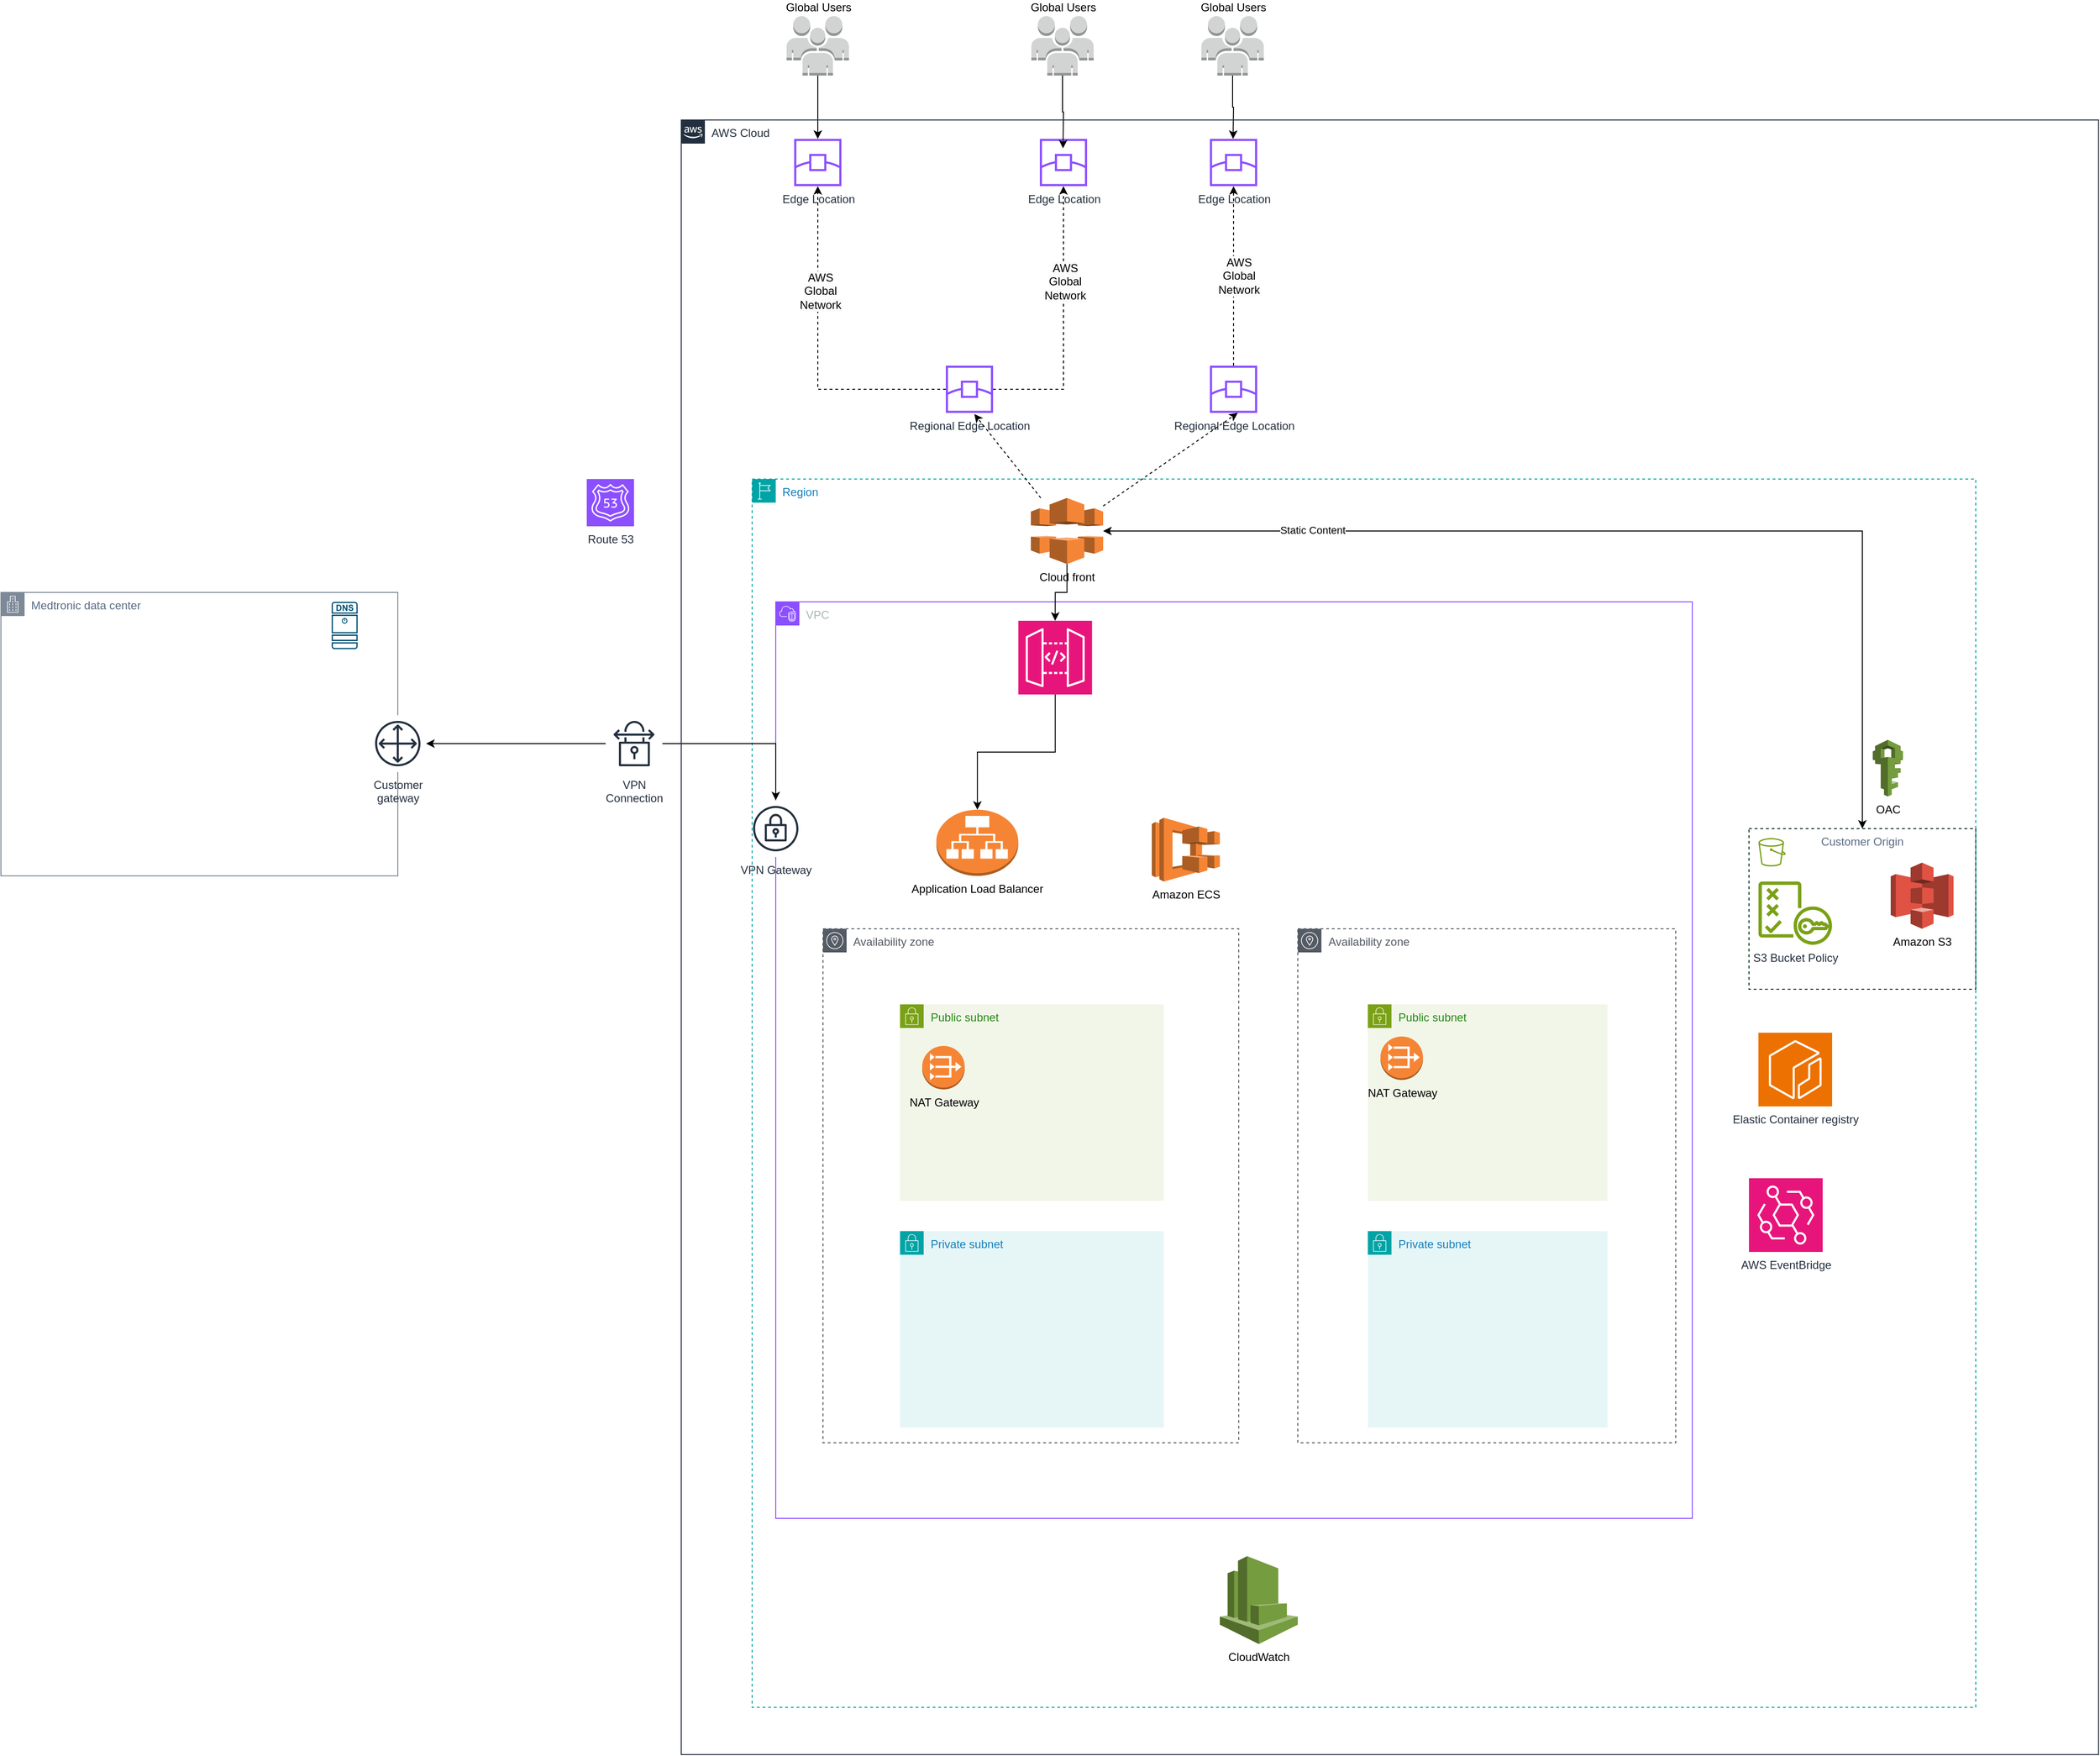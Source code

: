 <mxfile version="24.3.1" type="device" pages="3">
  <diagram id="nzfZ06CTfGv3ZiiwHfyj" name="Page-1">
    <mxGraphModel dx="2283" dy="1786" grid="1" gridSize="10" guides="1" tooltips="1" connect="1" arrows="1" fold="1" page="1" pageScale="1" pageWidth="850" pageHeight="1100" math="0" shadow="0">
      <root>
        <mxCell id="0" />
        <mxCell id="1" parent="0" />
        <mxCell id="poNRPK6pddtsbRprNC2r-1" value="VPC" style="points=[[0,0],[0.25,0],[0.5,0],[0.75,0],[1,0],[1,0.25],[1,0.5],[1,0.75],[1,1],[0.75,1],[0.5,1],[0.25,1],[0,1],[0,0.75],[0,0.5],[0,0.25]];outlineConnect=0;gradientColor=none;html=1;whiteSpace=wrap;fontSize=12;fontStyle=0;container=1;pointerEvents=0;collapsible=0;recursiveResize=0;shape=mxgraph.aws4.group;grIcon=mxgraph.aws4.group_vpc2;strokeColor=#8C4FFF;fillColor=none;verticalAlign=top;align=left;spacingLeft=30;fontColor=#AAB7B8;dashed=0;" parent="1" vertex="1">
          <mxGeometry x="270" y="210" width="970" height="970" as="geometry" />
        </mxCell>
        <mxCell id="poNRPK6pddtsbRprNC2r-16" value="VPN Gateway" style="sketch=0;outlineConnect=0;fontColor=#232F3E;gradientColor=none;strokeColor=#232F3E;fillColor=#ffffff;dashed=0;verticalLabelPosition=bottom;verticalAlign=top;align=center;html=1;fontSize=12;fontStyle=0;aspect=fixed;shape=mxgraph.aws4.resourceIcon;resIcon=mxgraph.aws4.vpn_gateway;" parent="poNRPK6pddtsbRprNC2r-1" vertex="1">
          <mxGeometry x="-30" y="210" width="60" height="60" as="geometry" />
        </mxCell>
        <mxCell id="poNRPK6pddtsbRprNC2r-3" value="Region" style="points=[[0,0],[0.25,0],[0.5,0],[0.75,0],[1,0],[1,0.25],[1,0.5],[1,0.75],[1,1],[0.75,1],[0.5,1],[0.25,1],[0,1],[0,0.75],[0,0.5],[0,0.25]];outlineConnect=0;gradientColor=none;html=1;whiteSpace=wrap;fontSize=12;fontStyle=0;container=1;pointerEvents=0;collapsible=0;recursiveResize=0;shape=mxgraph.aws4.group;grIcon=mxgraph.aws4.group_region;strokeColor=#00A4A6;fillColor=none;verticalAlign=top;align=left;spacingLeft=30;fontColor=#147EBA;dashed=1;" parent="1" vertex="1">
          <mxGeometry x="245" y="80" width="1295" height="1300" as="geometry" />
        </mxCell>
        <mxCell id="poNRPK6pddtsbRprNC2r-15" value="Medtronic data center" style="points=[[0,0],[0.25,0],[0.5,0],[0.75,0],[1,0],[1,0.25],[1,0.5],[1,0.75],[1,1],[0.75,1],[0.5,1],[0.25,1],[0,1],[0,0.75],[0,0.5],[0,0.25]];outlineConnect=0;gradientColor=none;html=1;whiteSpace=wrap;fontSize=12;fontStyle=0;container=1;pointerEvents=0;collapsible=0;recursiveResize=0;shape=mxgraph.aws4.group;grIcon=mxgraph.aws4.group_corporate_data_center;strokeColor=#7D8998;fillColor=none;verticalAlign=top;align=left;spacingLeft=30;fontColor=#5A6C86;dashed=0;" parent="1" vertex="1">
          <mxGeometry x="-550" y="200" width="420" height="300" as="geometry" />
        </mxCell>
        <mxCell id="poNRPK6pddtsbRprNC2r-22" value="" style="sketch=0;points=[[0.015,0.015,0],[0.985,0.015,0],[0.985,0.985,0],[0.015,0.985,0],[0.25,0,0],[0.5,0,0],[0.75,0,0],[1,0.25,0],[1,0.5,0],[1,0.75,0],[0.75,1,0],[0.5,1,0],[0.25,1,0],[0,0.75,0],[0,0.5,0],[0,0.25,0]];verticalLabelPosition=bottom;html=1;verticalAlign=top;aspect=fixed;align=center;pointerEvents=1;shape=mxgraph.cisco19.dns_server;fillColor=#005073;strokeColor=none;" parent="poNRPK6pddtsbRprNC2r-15" vertex="1">
          <mxGeometry x="350" y="10" width="27.5" height="50" as="geometry" />
        </mxCell>
        <mxCell id="poNRPK6pddtsbRprNC2r-17" value="Customer&#xa;gateway" style="sketch=0;outlineConnect=0;fontColor=#232F3E;gradientColor=none;strokeColor=#232F3E;fillColor=#ffffff;dashed=0;verticalLabelPosition=bottom;verticalAlign=top;align=center;html=1;fontSize=12;fontStyle=0;aspect=fixed;shape=mxgraph.aws4.resourceIcon;resIcon=mxgraph.aws4.customer_gateway;" parent="1" vertex="1">
          <mxGeometry x="-160" y="330" width="60" height="60" as="geometry" />
        </mxCell>
        <mxCell id="poNRPK6pddtsbRprNC2r-19" style="edgeStyle=orthogonalEdgeStyle;rounded=0;orthogonalLoop=1;jettySize=auto;html=1;" parent="1" source="poNRPK6pddtsbRprNC2r-18" target="poNRPK6pddtsbRprNC2r-16" edge="1">
          <mxGeometry relative="1" as="geometry" />
        </mxCell>
        <mxCell id="poNRPK6pddtsbRprNC2r-20" style="edgeStyle=orthogonalEdgeStyle;rounded=0;orthogonalLoop=1;jettySize=auto;html=1;" parent="1" source="poNRPK6pddtsbRprNC2r-18" target="poNRPK6pddtsbRprNC2r-17" edge="1">
          <mxGeometry relative="1" as="geometry" />
        </mxCell>
        <mxCell id="poNRPK6pddtsbRprNC2r-18" value="VPN&#xa;Connection" style="sketch=0;outlineConnect=0;fontColor=#232F3E;gradientColor=none;strokeColor=#232F3E;fillColor=#ffffff;dashed=0;verticalLabelPosition=bottom;verticalAlign=top;align=center;html=1;fontSize=12;fontStyle=0;aspect=fixed;shape=mxgraph.aws4.resourceIcon;resIcon=mxgraph.aws4.vpn_connection;" parent="1" vertex="1">
          <mxGeometry x="90" y="330" width="60" height="60" as="geometry" />
        </mxCell>
        <mxCell id="poNRPK6pddtsbRprNC2r-21" value="Route 53" style="sketch=0;points=[[0,0,0],[0.25,0,0],[0.5,0,0],[0.75,0,0],[1,0,0],[0,1,0],[0.25,1,0],[0.5,1,0],[0.75,1,0],[1,1,0],[0,0.25,0],[0,0.5,0],[0,0.75,0],[1,0.25,0],[1,0.5,0],[1,0.75,0]];outlineConnect=0;fontColor=#232F3E;fillColor=#8C4FFF;strokeColor=#ffffff;dashed=0;verticalLabelPosition=bottom;verticalAlign=top;align=center;html=1;fontSize=12;fontStyle=0;aspect=fixed;shape=mxgraph.aws4.resourceIcon;resIcon=mxgraph.aws4.route_53;" parent="1" vertex="1">
          <mxGeometry x="70" y="80" width="50" height="50" as="geometry" />
        </mxCell>
        <mxCell id="poNRPK6pddtsbRprNC2r-23" value="Edge Location" style="sketch=0;outlineConnect=0;fontColor=#232F3E;gradientColor=none;fillColor=#8C4FFF;strokeColor=none;dashed=0;verticalLabelPosition=bottom;verticalAlign=top;align=center;html=1;fontSize=12;fontStyle=0;aspect=fixed;pointerEvents=1;shape=mxgraph.aws4.edge_location;" parent="1" vertex="1">
          <mxGeometry x="289.5" y="-280" width="50" height="50" as="geometry" />
        </mxCell>
        <mxCell id="poNRPK6pddtsbRprNC2r-26" value="Edge Location" style="sketch=0;outlineConnect=0;fontColor=#232F3E;gradientColor=none;fillColor=#8C4FFF;strokeColor=none;dashed=0;verticalLabelPosition=bottom;verticalAlign=top;align=center;html=1;fontSize=12;fontStyle=0;aspect=fixed;pointerEvents=1;shape=mxgraph.aws4.edge_location;" parent="1" vertex="1">
          <mxGeometry x="549.5" y="-280" width="50" height="50" as="geometry" />
        </mxCell>
        <mxCell id="poNRPK6pddtsbRprNC2r-27" value="Edge Location" style="sketch=0;outlineConnect=0;fontColor=#232F3E;gradientColor=none;fillColor=#8C4FFF;strokeColor=none;dashed=0;verticalLabelPosition=bottom;verticalAlign=top;align=center;html=1;fontSize=12;fontStyle=0;aspect=fixed;pointerEvents=1;shape=mxgraph.aws4.edge_location;" parent="1" vertex="1">
          <mxGeometry x="729.5" y="-280" width="50" height="50" as="geometry" />
        </mxCell>
        <mxCell id="poNRPK6pddtsbRprNC2r-29" value="" style="html=1;labelBackgroundColor=#ffffff;startArrow=none;startFill=0;startSize=6;endArrow=classic;endFill=1;endSize=6;jettySize=auto;orthogonalLoop=1;strokeWidth=1;dashed=1;fontSize=14;rounded=0;" parent="1" source="poNRPK6pddtsbRprNC2r-66" edge="1">
          <mxGeometry width="60" height="60" relative="1" as="geometry">
            <mxPoint x="740" y="80" as="sourcePoint" />
            <mxPoint x="759" y="10" as="targetPoint" />
          </mxGeometry>
        </mxCell>
        <mxCell id="poNRPK6pddtsbRprNC2r-30" value="" style="html=1;labelBackgroundColor=#ffffff;startArrow=none;startFill=0;startSize=6;endArrow=classic;endFill=1;endSize=6;jettySize=auto;orthogonalLoop=1;strokeWidth=1;dashed=1;fontSize=14;rounded=0;" parent="1" source="poNRPK6pddtsbRprNC2r-66" edge="1">
          <mxGeometry width="60" height="60" relative="1" as="geometry">
            <mxPoint x="480.0" y="120.0" as="sourcePoint" />
            <mxPoint x="480.19" y="11.2" as="targetPoint" />
          </mxGeometry>
        </mxCell>
        <mxCell id="poNRPK6pddtsbRprNC2r-34" style="edgeStyle=orthogonalEdgeStyle;rounded=0;orthogonalLoop=1;jettySize=auto;html=1;" parent="1" source="poNRPK6pddtsbRprNC2r-33" target="poNRPK6pddtsbRprNC2r-23" edge="1">
          <mxGeometry relative="1" as="geometry" />
        </mxCell>
        <mxCell id="poNRPK6pddtsbRprNC2r-33" value="Global Users" style="outlineConnect=0;dashed=0;verticalLabelPosition=top;verticalAlign=bottom;align=center;html=1;shape=mxgraph.aws3.users;fillColor=#D2D3D3;gradientColor=none;labelPosition=center;" parent="1" vertex="1">
          <mxGeometry x="281.5" y="-410" width="66" height="63" as="geometry" />
        </mxCell>
        <mxCell id="poNRPK6pddtsbRprNC2r-38" style="edgeStyle=orthogonalEdgeStyle;rounded=0;orthogonalLoop=1;jettySize=auto;html=1;" parent="1" source="poNRPK6pddtsbRprNC2r-39" edge="1">
          <mxGeometry relative="1" as="geometry">
            <mxPoint x="574" y="-270" as="targetPoint" />
          </mxGeometry>
        </mxCell>
        <mxCell id="poNRPK6pddtsbRprNC2r-39" value="Global Users" style="outlineConnect=0;dashed=0;verticalLabelPosition=top;verticalAlign=bottom;align=center;html=1;shape=mxgraph.aws3.users;fillColor=#D2D3D3;gradientColor=none;labelPosition=center;" parent="1" vertex="1">
          <mxGeometry x="540.5" y="-410" width="66" height="63" as="geometry" />
        </mxCell>
        <mxCell id="poNRPK6pddtsbRprNC2r-41" style="edgeStyle=orthogonalEdgeStyle;rounded=0;orthogonalLoop=1;jettySize=auto;html=1;" parent="1" source="poNRPK6pddtsbRprNC2r-42" edge="1">
          <mxGeometry relative="1" as="geometry">
            <mxPoint x="754" y="-280" as="targetPoint" />
          </mxGeometry>
        </mxCell>
        <mxCell id="poNRPK6pddtsbRprNC2r-42" value="Global Users" style="outlineConnect=0;dashed=0;verticalLabelPosition=top;verticalAlign=bottom;align=center;html=1;shape=mxgraph.aws3.users;fillColor=#D2D3D3;gradientColor=none;labelPosition=center;" parent="1" vertex="1">
          <mxGeometry x="720.5" y="-410" width="66" height="63" as="geometry" />
        </mxCell>
        <mxCell id="poNRPK6pddtsbRprNC2r-56" style="edgeStyle=orthogonalEdgeStyle;rounded=0;orthogonalLoop=1;jettySize=auto;html=1;dashed=1;" parent="1" source="poNRPK6pddtsbRprNC2r-50" target="poNRPK6pddtsbRprNC2r-26" edge="1">
          <mxGeometry relative="1" as="geometry" />
        </mxCell>
        <mxCell id="poNRPK6pddtsbRprNC2r-78" value="&lt;span style=&quot;font-size: 12px; text-wrap: wrap; background-color: rgb(251, 251, 251);&quot;&gt;AWS Global Network&lt;/span&gt;" style="edgeLabel;html=1;align=center;verticalAlign=middle;resizable=0;points=[];" parent="poNRPK6pddtsbRprNC2r-56" vertex="1" connectable="0">
          <mxGeometry x="0.294" y="-1" relative="1" as="geometry">
            <mxPoint y="-1" as="offset" />
          </mxGeometry>
        </mxCell>
        <mxCell id="poNRPK6pddtsbRprNC2r-57" style="edgeStyle=orthogonalEdgeStyle;rounded=0;orthogonalLoop=1;jettySize=auto;html=1;dashed=1;" parent="1" source="poNRPK6pddtsbRprNC2r-50" target="poNRPK6pddtsbRprNC2r-23" edge="1">
          <mxGeometry relative="1" as="geometry" />
        </mxCell>
        <mxCell id="poNRPK6pddtsbRprNC2r-77" value="&lt;span style=&quot;font-size: 12px; text-wrap: wrap; background-color: rgb(251, 251, 251);&quot;&gt;AWS Global Network&lt;/span&gt;" style="edgeLabel;html=1;align=center;verticalAlign=middle;resizable=0;points=[];" parent="poNRPK6pddtsbRprNC2r-57" vertex="1" connectable="0">
          <mxGeometry x="0.369" y="-2" relative="1" as="geometry">
            <mxPoint as="offset" />
          </mxGeometry>
        </mxCell>
        <mxCell id="poNRPK6pddtsbRprNC2r-50" value="Regional Edge Location" style="sketch=0;outlineConnect=0;fontColor=#232F3E;gradientColor=none;fillColor=#8C4FFF;strokeColor=none;dashed=0;verticalLabelPosition=bottom;verticalAlign=top;align=center;html=1;fontSize=12;fontStyle=0;aspect=fixed;pointerEvents=1;shape=mxgraph.aws4.edge_location;" parent="1" vertex="1">
          <mxGeometry x="450" y="-40" width="50" height="50" as="geometry" />
        </mxCell>
        <mxCell id="poNRPK6pddtsbRprNC2r-59" style="edgeStyle=orthogonalEdgeStyle;rounded=0;orthogonalLoop=1;jettySize=auto;html=1;dashed=1;" parent="1" source="poNRPK6pddtsbRprNC2r-53" target="poNRPK6pddtsbRprNC2r-27" edge="1">
          <mxGeometry relative="1" as="geometry" />
        </mxCell>
        <mxCell id="poNRPK6pddtsbRprNC2r-79" value="&lt;span style=&quot;font-size: 12px; text-wrap: wrap; background-color: rgb(251, 251, 251);&quot;&gt;AWS Global Network&lt;/span&gt;" style="edgeLabel;html=1;align=center;verticalAlign=middle;resizable=0;points=[];" parent="poNRPK6pddtsbRprNC2r-59" vertex="1" connectable="0">
          <mxGeometry x="0.012" y="-5" relative="1" as="geometry">
            <mxPoint y="1" as="offset" />
          </mxGeometry>
        </mxCell>
        <mxCell id="poNRPK6pddtsbRprNC2r-53" value="Regional Edge Location" style="sketch=0;outlineConnect=0;fontColor=#232F3E;gradientColor=none;fillColor=#8C4FFF;strokeColor=none;dashed=0;verticalLabelPosition=bottom;verticalAlign=top;align=center;html=1;fontSize=12;fontStyle=0;aspect=fixed;pointerEvents=1;shape=mxgraph.aws4.edge_location;" parent="1" vertex="1">
          <mxGeometry x="729.5" y="-40" width="50" height="50" as="geometry" />
        </mxCell>
        <mxCell id="poNRPK6pddtsbRprNC2r-61" value="AWS Cloud" style="points=[[0,0],[0.25,0],[0.5,0],[0.75,0],[1,0],[1,0.25],[1,0.5],[1,0.75],[1,1],[0.75,1],[0.5,1],[0.25,1],[0,1],[0,0.75],[0,0.5],[0,0.25]];outlineConnect=0;gradientColor=none;html=1;whiteSpace=wrap;fontSize=12;fontStyle=0;container=1;pointerEvents=0;collapsible=0;recursiveResize=0;shape=mxgraph.aws4.group;grIcon=mxgraph.aws4.group_aws_cloud_alt;strokeColor=#232F3E;fillColor=none;verticalAlign=top;align=left;spacingLeft=30;fontColor=#232F3E;dashed=0;" parent="1" vertex="1">
          <mxGeometry x="170" y="-300" width="1500" height="1730" as="geometry" />
        </mxCell>
        <mxCell id="poNRPK6pddtsbRprNC2r-65" value="S3 Bucket Policy" style="sketch=0;outlineConnect=0;fontColor=#232F3E;gradientColor=none;fillColor=#7AA116;strokeColor=none;dashed=0;verticalLabelPosition=bottom;verticalAlign=top;align=center;html=1;fontSize=12;fontStyle=0;aspect=fixed;pointerEvents=1;shape=mxgraph.aws4.policy;" parent="poNRPK6pddtsbRprNC2r-61" vertex="1">
          <mxGeometry x="1140" y="806" width="78" height="67" as="geometry" />
        </mxCell>
        <mxCell id="poNRPK6pddtsbRprNC2r-32" value="Amazon S3" style="outlineConnect=0;dashed=0;verticalLabelPosition=bottom;verticalAlign=top;align=center;html=1;shape=mxgraph.aws3.s3;fillColor=#E05243;gradientColor=none;" parent="poNRPK6pddtsbRprNC2r-61" vertex="1">
          <mxGeometry x="1280" y="786" width="66.5" height="70" as="geometry" />
        </mxCell>
        <mxCell id="poNRPK6pddtsbRprNC2r-70" style="edgeStyle=orthogonalEdgeStyle;rounded=0;orthogonalLoop=1;jettySize=auto;html=1;entryX=0.5;entryY=0;entryDx=0;entryDy=0;startArrow=classic;startFill=1;" parent="poNRPK6pddtsbRprNC2r-61" source="poNRPK6pddtsbRprNC2r-66" target="poNRPK6pddtsbRprNC2r-63" edge="1">
          <mxGeometry relative="1" as="geometry" />
        </mxCell>
        <mxCell id="poNRPK6pddtsbRprNC2r-74" value="Static Content" style="edgeLabel;html=1;align=center;verticalAlign=middle;resizable=0;points=[];" parent="poNRPK6pddtsbRprNC2r-70" vertex="1" connectable="0">
          <mxGeometry x="-0.604" y="1" relative="1" as="geometry">
            <mxPoint as="offset" />
          </mxGeometry>
        </mxCell>
        <mxCell id="kYNJei1GWdc9LU6gB1EU-3" style="edgeStyle=orthogonalEdgeStyle;rounded=0;orthogonalLoop=1;jettySize=auto;html=1;entryX=0.5;entryY=0;entryDx=0;entryDy=0;entryPerimeter=0;" edge="1" parent="poNRPK6pddtsbRprNC2r-61" source="poNRPK6pddtsbRprNC2r-66" target="kYNJei1GWdc9LU6gB1EU-6">
          <mxGeometry relative="1" as="geometry">
            <mxPoint x="392.222" y="538" as="targetPoint" />
          </mxGeometry>
        </mxCell>
        <mxCell id="poNRPK6pddtsbRprNC2r-66" value="Cloud front" style="outlineConnect=0;dashed=0;verticalLabelPosition=bottom;verticalAlign=top;align=center;html=1;shape=mxgraph.aws3.cloudfront;fillColor=#F58536;gradientColor=none;" parent="poNRPK6pddtsbRprNC2r-61" vertex="1">
          <mxGeometry x="370" y="400" width="76.5" height="70" as="geometry" />
        </mxCell>
        <mxCell id="poNRPK6pddtsbRprNC2r-71" value="OAC" style="outlineConnect=0;dashed=0;verticalLabelPosition=bottom;verticalAlign=top;align=center;html=1;shape=mxgraph.aws3.iam;fillColor=#759C3E;gradientColor=none;" parent="poNRPK6pddtsbRprNC2r-61" vertex="1">
          <mxGeometry x="1261" y="656" width="32" height="60" as="geometry" />
        </mxCell>
        <mxCell id="poNRPK6pddtsbRprNC2r-47" value="Application Load Balancer" style="outlineConnect=0;dashed=0;verticalLabelPosition=bottom;verticalAlign=top;align=center;html=1;shape=mxgraph.aws3.application_load_balancer;fillColor=#F58534;gradientColor=none;" parent="poNRPK6pddtsbRprNC2r-61" vertex="1">
          <mxGeometry x="270" y="730" width="86.75" height="70" as="geometry" />
        </mxCell>
        <mxCell id="poNRPK6pddtsbRprNC2r-84" value="Elastic Container registry" style="sketch=0;points=[[0,0,0],[0.25,0,0],[0.5,0,0],[0.75,0,0],[1,0,0],[0,1,0],[0.25,1,0],[0.5,1,0],[0.75,1,0],[1,1,0],[0,0.25,0],[0,0.5,0],[0,0.75,0],[1,0.25,0],[1,0.5,0],[1,0.75,0]];outlineConnect=0;fontColor=#232F3E;fillColor=#ED7100;strokeColor=#ffffff;dashed=0;verticalLabelPosition=bottom;verticalAlign=top;align=center;html=1;fontSize=12;fontStyle=0;aspect=fixed;shape=mxgraph.aws4.resourceIcon;resIcon=mxgraph.aws4.ecr;" parent="poNRPK6pddtsbRprNC2r-61" vertex="1">
          <mxGeometry x="1140" y="966" width="78" height="78" as="geometry" />
        </mxCell>
        <mxCell id="poNRPK6pddtsbRprNC2r-85" value="Amazon ECS" style="outlineConnect=0;dashed=0;verticalLabelPosition=bottom;verticalAlign=top;align=center;html=1;shape=mxgraph.aws3.ecs;fillColor=#F58534;gradientColor=none;" parent="poNRPK6pddtsbRprNC2r-61" vertex="1">
          <mxGeometry x="498" y="738.5" width="72" height="67.5" as="geometry" />
        </mxCell>
        <mxCell id="poNRPK6pddtsbRprNC2r-89" value="CloudWatch" style="outlineConnect=0;dashed=0;verticalLabelPosition=bottom;verticalAlign=top;align=center;html=1;shape=mxgraph.aws3.cloudwatch;fillColor=#759C3E;gradientColor=none;" parent="poNRPK6pddtsbRprNC2r-61" vertex="1">
          <mxGeometry x="570" y="1520" width="82.5" height="93" as="geometry" />
        </mxCell>
        <mxCell id="poNRPK6pddtsbRprNC2r-90" value="" style="group" parent="poNRPK6pddtsbRprNC2r-61" vertex="1" connectable="0">
          <mxGeometry x="1130" y="750" width="240" height="170" as="geometry" />
        </mxCell>
        <mxCell id="poNRPK6pddtsbRprNC2r-63" value="Customer Origin" style="fillColor=none;strokeColor=#00331A;dashed=1;verticalAlign=top;fontStyle=0;fontColor=#5A6C86;whiteSpace=wrap;html=1;movable=1;resizable=1;rotatable=1;deletable=1;editable=1;locked=0;connectable=1;" parent="poNRPK6pddtsbRprNC2r-90" vertex="1">
          <mxGeometry width="240" height="170" as="geometry" />
        </mxCell>
        <mxCell id="poNRPK6pddtsbRprNC2r-64" value="" style="sketch=0;outlineConnect=0;fontColor=#232F3E;gradientColor=none;fillColor=#7AA116;strokeColor=none;dashed=0;verticalLabelPosition=bottom;verticalAlign=top;align=center;html=1;fontSize=12;fontStyle=0;aspect=fixed;pointerEvents=1;shape=mxgraph.aws4.bucket;movable=0;resizable=0;rotatable=0;deletable=0;editable=0;locked=1;connectable=0;" parent="poNRPK6pddtsbRprNC2r-90" vertex="1">
          <mxGeometry x="10" y="10" width="28.85" height="30" as="geometry" />
        </mxCell>
        <mxCell id="poNRPK6pddtsbRprNC2r-92" value="" style="group" parent="poNRPK6pddtsbRprNC2r-61" vertex="1" connectable="0">
          <mxGeometry x="150" y="856" width="440" height="544" as="geometry" />
        </mxCell>
        <mxCell id="poNRPK6pddtsbRprNC2r-9" value="Public subnet" style="points=[[0,0],[0.25,0],[0.5,0],[0.75,0],[1,0],[1,0.25],[1,0.5],[1,0.75],[1,1],[0.75,1],[0.5,1],[0.25,1],[0,1],[0,0.75],[0,0.5],[0,0.25]];outlineConnect=0;gradientColor=none;html=1;whiteSpace=wrap;fontSize=12;fontStyle=0;container=1;pointerEvents=0;collapsible=0;recursiveResize=0;shape=mxgraph.aws4.group;grIcon=mxgraph.aws4.group_security_group;grStroke=0;strokeColor=#7AA116;fillColor=#F2F6E8;verticalAlign=top;align=left;spacingLeft=30;fontColor=#248814;dashed=0;" parent="poNRPK6pddtsbRprNC2r-92" vertex="1">
          <mxGeometry x="81.561" y="80" width="279.024" height="208" as="geometry" />
        </mxCell>
        <mxCell id="poNRPK6pddtsbRprNC2r-11" value="Private subnet" style="points=[[0,0],[0.25,0],[0.5,0],[0.75,0],[1,0],[1,0.25],[1,0.5],[1,0.75],[1,1],[0.75,1],[0.5,1],[0.25,1],[0,1],[0,0.75],[0,0.5],[0,0.25]];outlineConnect=0;gradientColor=none;html=1;whiteSpace=wrap;fontSize=12;fontStyle=0;container=1;pointerEvents=0;collapsible=0;recursiveResize=0;shape=mxgraph.aws4.group;grIcon=mxgraph.aws4.group_security_group;grStroke=0;strokeColor=#00A4A6;fillColor=#E6F6F7;verticalAlign=top;align=left;spacingLeft=30;fontColor=#147EBA;dashed=0;" parent="poNRPK6pddtsbRprNC2r-92" vertex="1">
          <mxGeometry x="81.561" y="320" width="279.024" height="208" as="geometry" />
        </mxCell>
        <mxCell id="poNRPK6pddtsbRprNC2r-4" value="Availability zone" style="sketch=0;outlineConnect=0;gradientColor=none;html=1;whiteSpace=wrap;fontSize=12;fontStyle=0;shape=mxgraph.aws4.group;grIcon=mxgraph.aws4.group_availability_zone;strokeColor=#545B64;fillColor=none;verticalAlign=top;align=left;spacingLeft=30;fontColor=#545B64;dashed=1;" parent="poNRPK6pddtsbRprNC2r-92" vertex="1">
          <mxGeometry width="440.0" height="544" as="geometry" />
        </mxCell>
        <mxCell id="poNRPK6pddtsbRprNC2r-97" value="NAT Gateway" style="outlineConnect=0;dashed=0;verticalLabelPosition=bottom;verticalAlign=top;align=center;html=1;shape=mxgraph.aws3.vpc_nat_gateway;fillColor=#F58534;gradientColor=none;" parent="poNRPK6pddtsbRprNC2r-92" vertex="1">
          <mxGeometry x="105" y="124" width="45" height="46" as="geometry" />
        </mxCell>
        <mxCell id="poNRPK6pddtsbRprNC2r-93" value="" style="group" parent="poNRPK6pddtsbRprNC2r-61" vertex="1" connectable="0">
          <mxGeometry x="652.5" y="856" width="400" height="544" as="geometry" />
        </mxCell>
        <mxCell id="poNRPK6pddtsbRprNC2r-94" value="Public subnet" style="points=[[0,0],[0.25,0],[0.5,0],[0.75,0],[1,0],[1,0.25],[1,0.5],[1,0.75],[1,1],[0.75,1],[0.5,1],[0.25,1],[0,1],[0,0.75],[0,0.5],[0,0.25]];outlineConnect=0;gradientColor=none;html=1;whiteSpace=wrap;fontSize=12;fontStyle=0;container=1;pointerEvents=0;collapsible=0;recursiveResize=0;shape=mxgraph.aws4.group;grIcon=mxgraph.aws4.group_security_group;grStroke=0;strokeColor=#7AA116;fillColor=#F2F6E8;verticalAlign=top;align=left;spacingLeft=30;fontColor=#248814;dashed=0;" parent="poNRPK6pddtsbRprNC2r-93" vertex="1">
          <mxGeometry x="74.146" y="80" width="253.659" height="208" as="geometry" />
        </mxCell>
        <mxCell id="poNRPK6pddtsbRprNC2r-95" value="Private subnet" style="points=[[0,0],[0.25,0],[0.5,0],[0.75,0],[1,0],[1,0.25],[1,0.5],[1,0.75],[1,1],[0.75,1],[0.5,1],[0.25,1],[0,1],[0,0.75],[0,0.5],[0,0.25]];outlineConnect=0;gradientColor=none;html=1;whiteSpace=wrap;fontSize=12;fontStyle=0;container=1;pointerEvents=0;collapsible=0;recursiveResize=0;shape=mxgraph.aws4.group;grIcon=mxgraph.aws4.group_security_group;grStroke=0;strokeColor=#00A4A6;fillColor=#E6F6F7;verticalAlign=top;align=left;spacingLeft=30;fontColor=#147EBA;dashed=0;" parent="poNRPK6pddtsbRprNC2r-93" vertex="1">
          <mxGeometry x="74.146" y="320" width="253.659" height="208" as="geometry" />
        </mxCell>
        <mxCell id="poNRPK6pddtsbRprNC2r-96" value="Availability zone" style="sketch=0;outlineConnect=0;gradientColor=none;html=1;whiteSpace=wrap;fontSize=12;fontStyle=0;shape=mxgraph.aws4.group;grIcon=mxgraph.aws4.group_availability_zone;strokeColor=#545B64;fillColor=none;verticalAlign=top;align=left;spacingLeft=30;fontColor=#545B64;dashed=1;" parent="poNRPK6pddtsbRprNC2r-93" vertex="1">
          <mxGeometry width="400" height="544" as="geometry" />
        </mxCell>
        <mxCell id="poNRPK6pddtsbRprNC2r-98" value="NAT Gateway" style="outlineConnect=0;dashed=0;verticalLabelPosition=bottom;verticalAlign=top;align=center;html=1;shape=mxgraph.aws3.vpc_nat_gateway;fillColor=#F58534;gradientColor=none;" parent="poNRPK6pddtsbRprNC2r-93" vertex="1">
          <mxGeometry x="87.5" y="114" width="45" height="46" as="geometry" />
        </mxCell>
        <mxCell id="kYNJei1GWdc9LU6gB1EU-1" value="AWS EventBridge" style="sketch=0;points=[[0,0,0],[0.25,0,0],[0.5,0,0],[0.75,0,0],[1,0,0],[0,1,0],[0.25,1,0],[0.5,1,0],[0.75,1,0],[1,1,0],[0,0.25,0],[0,0.5,0],[0,0.75,0],[1,0.25,0],[1,0.5,0],[1,0.75,0]];outlineConnect=0;fontColor=#232F3E;fillColor=#E7157B;strokeColor=#ffffff;dashed=0;verticalLabelPosition=bottom;verticalAlign=top;align=center;html=1;fontSize=12;fontStyle=0;aspect=fixed;shape=mxgraph.aws4.resourceIcon;resIcon=mxgraph.aws4.eventbridge;" vertex="1" parent="poNRPK6pddtsbRprNC2r-61">
          <mxGeometry x="1130" y="1120" width="78" height="78" as="geometry" />
        </mxCell>
        <mxCell id="kYNJei1GWdc9LU6gB1EU-4" style="edgeStyle=orthogonalEdgeStyle;rounded=0;orthogonalLoop=1;jettySize=auto;html=1;" edge="1" parent="poNRPK6pddtsbRprNC2r-61" source="kYNJei1GWdc9LU6gB1EU-6" target="poNRPK6pddtsbRprNC2r-47">
          <mxGeometry relative="1" as="geometry">
            <mxPoint x="392.222" y="631" as="sourcePoint" />
          </mxGeometry>
        </mxCell>
        <mxCell id="kYNJei1GWdc9LU6gB1EU-6" value="" style="sketch=0;points=[[0,0,0],[0.25,0,0],[0.5,0,0],[0.75,0,0],[1,0,0],[0,1,0],[0.25,1,0],[0.5,1,0],[0.75,1,0],[1,1,0],[0,0.25,0],[0,0.5,0],[0,0.75,0],[1,0.25,0],[1,0.5,0],[1,0.75,0]];outlineConnect=0;fontColor=#232F3E;fillColor=#E7157B;strokeColor=#ffffff;dashed=0;verticalLabelPosition=bottom;verticalAlign=top;align=center;html=1;fontSize=12;fontStyle=0;aspect=fixed;shape=mxgraph.aws4.resourceIcon;resIcon=mxgraph.aws4.api_gateway;" vertex="1" parent="poNRPK6pddtsbRprNC2r-61">
          <mxGeometry x="356.75" y="530" width="78" height="78" as="geometry" />
        </mxCell>
      </root>
    </mxGraphModel>
  </diagram>
  <diagram id="lvv_p001z1sfbGYkUt2B" name="Page-2">
    <mxGraphModel dx="1050" dy="617" grid="1" gridSize="10" guides="1" tooltips="1" connect="1" arrows="1" fold="1" page="1" pageScale="1" pageWidth="850" pageHeight="1100" math="0" shadow="0">
      <root>
        <mxCell id="0" />
        <mxCell id="1" parent="0" />
        <mxCell id="uumgipoYoGRQgQkI3ekN-5" value="" style="edgeStyle=orthogonalEdgeStyle;rounded=0;orthogonalLoop=1;jettySize=auto;html=1;" parent="1" source="uumgipoYoGRQgQkI3ekN-1" target="uumgipoYoGRQgQkI3ekN-4" edge="1">
          <mxGeometry relative="1" as="geometry" />
        </mxCell>
        <mxCell id="uumgipoYoGRQgQkI3ekN-1" value="Which cloud native solution for containerized MS" style="rounded=1;whiteSpace=wrap;html=1;" parent="1" vertex="1">
          <mxGeometry x="120" y="230" width="120" height="60" as="geometry" />
        </mxCell>
        <mxCell id="Nai47E26sHtRMgLZ6Mws-2" value="" style="edgeStyle=orthogonalEdgeStyle;rounded=0;orthogonalLoop=1;jettySize=auto;html=1;entryX=0.5;entryY=0;entryDx=0;entryDy=0;" parent="1" source="uumgipoYoGRQgQkI3ekN-4" target="Nai47E26sHtRMgLZ6Mws-3" edge="1">
          <mxGeometry relative="1" as="geometry">
            <mxPoint x="355" y="390" as="targetPoint" />
          </mxGeometry>
        </mxCell>
        <mxCell id="Nai47E26sHtRMgLZ6Mws-19" value="Yes" style="edgeLabel;html=1;align=center;verticalAlign=middle;resizable=0;points=[];" parent="Nai47E26sHtRMgLZ6Mws-2" vertex="1" connectable="0">
          <mxGeometry x="0.146" y="-1" relative="1" as="geometry">
            <mxPoint as="offset" />
          </mxGeometry>
        </mxCell>
        <mxCell id="Nai47E26sHtRMgLZ6Mws-20" style="edgeStyle=orthogonalEdgeStyle;rounded=0;orthogonalLoop=1;jettySize=auto;html=1;" parent="1" source="uumgipoYoGRQgQkI3ekN-4" target="uumgipoYoGRQgQkI3ekN-6" edge="1">
          <mxGeometry relative="1" as="geometry" />
        </mxCell>
        <mxCell id="Nai47E26sHtRMgLZ6Mws-21" value="No" style="edgeLabel;html=1;align=center;verticalAlign=middle;resizable=0;points=[];" parent="Nai47E26sHtRMgLZ6Mws-20" vertex="1" connectable="0">
          <mxGeometry x="-0.152" y="10" relative="1" as="geometry">
            <mxPoint as="offset" />
          </mxGeometry>
        </mxCell>
        <mxCell id="uumgipoYoGRQgQkI3ekN-4" value="Serverless&amp;nbsp;" style="rhombus;whiteSpace=wrap;html=1;rounded=1;" parent="1" vertex="1">
          <mxGeometry x="350" y="210" width="110" height="100" as="geometry" />
        </mxCell>
        <mxCell id="Nai47E26sHtRMgLZ6Mws-28" value="" style="edgeStyle=orthogonalEdgeStyle;rounded=0;orthogonalLoop=1;jettySize=auto;html=1;" parent="1" source="uumgipoYoGRQgQkI3ekN-6" target="Nai47E26sHtRMgLZ6Mws-27" edge="1">
          <mxGeometry relative="1" as="geometry" />
        </mxCell>
        <mxCell id="uumgipoYoGRQgQkI3ekN-6" value="ECS with EC2" style="shape=process;whiteSpace=wrap;html=1;backgroundOutline=1;" parent="1" vertex="1">
          <mxGeometry x="595" y="230" width="120" height="60" as="geometry" />
        </mxCell>
        <mxCell id="uumgipoYoGRQgQkI3ekN-8" value="Lambda with AWS SQS/SNS or EventBridge" style="shape=process;whiteSpace=wrap;html=1;backgroundOutline=1;" parent="1" vertex="1">
          <mxGeometry x="590" y="640" width="120" height="60" as="geometry" />
        </mxCell>
        <mxCell id="Nai47E26sHtRMgLZ6Mws-5" value="" style="edgeStyle=orthogonalEdgeStyle;rounded=0;orthogonalLoop=1;jettySize=auto;html=1;" parent="1" source="Nai47E26sHtRMgLZ6Mws-3" target="Nai47E26sHtRMgLZ6Mws-4" edge="1">
          <mxGeometry relative="1" as="geometry" />
        </mxCell>
        <mxCell id="Nai47E26sHtRMgLZ6Mws-9" value="" style="edgeStyle=orthogonalEdgeStyle;rounded=0;orthogonalLoop=1;jettySize=auto;html=1;" parent="1" source="Nai47E26sHtRMgLZ6Mws-3" target="Nai47E26sHtRMgLZ6Mws-8" edge="1">
          <mxGeometry relative="1" as="geometry" />
        </mxCell>
        <mxCell id="Nai47E26sHtRMgLZ6Mws-26" value="No" style="edgeLabel;html=1;align=center;verticalAlign=middle;resizable=0;points=[];" parent="Nai47E26sHtRMgLZ6Mws-9" vertex="1" connectable="0">
          <mxGeometry x="-0.373" y="-3" relative="1" as="geometry">
            <mxPoint as="offset" />
          </mxGeometry>
        </mxCell>
        <mxCell id="Nai47E26sHtRMgLZ6Mws-3" value="Can accommodate&amp;nbsp;&lt;div&gt;cold start?&lt;/div&gt;" style="rhombus;whiteSpace=wrap;html=1;rounded=1;" parent="1" vertex="1">
          <mxGeometry x="340" y="420" width="120" height="100" as="geometry" />
        </mxCell>
        <mxCell id="Nai47E26sHtRMgLZ6Mws-6" style="edgeStyle=orthogonalEdgeStyle;rounded=0;orthogonalLoop=1;jettySize=auto;html=1;" parent="1" source="Nai47E26sHtRMgLZ6Mws-4" target="uumgipoYoGRQgQkI3ekN-8" edge="1">
          <mxGeometry relative="1" as="geometry" />
        </mxCell>
        <mxCell id="Nai47E26sHtRMgLZ6Mws-7" value="Yes" style="edgeLabel;html=1;align=center;verticalAlign=middle;resizable=0;points=[];" parent="Nai47E26sHtRMgLZ6Mws-6" vertex="1" connectable="0">
          <mxGeometry x="-0.167" y="-3" relative="1" as="geometry">
            <mxPoint as="offset" />
          </mxGeometry>
        </mxCell>
        <mxCell id="Nai47E26sHtRMgLZ6Mws-4" value="Can there be&amp;nbsp;a gap between executions or few requests at given time?" style="rhombus;whiteSpace=wrap;html=1;rounded=1;" parent="1" vertex="1">
          <mxGeometry x="345" y="620" width="110" height="100" as="geometry" />
        </mxCell>
        <mxCell id="Nai47E26sHtRMgLZ6Mws-11" value="" style="edgeStyle=orthogonalEdgeStyle;rounded=0;orthogonalLoop=1;jettySize=auto;html=1;" parent="1" source="Nai47E26sHtRMgLZ6Mws-8" target="Nai47E26sHtRMgLZ6Mws-10" edge="1">
          <mxGeometry relative="1" as="geometry" />
        </mxCell>
        <mxCell id="Nai47E26sHtRMgLZ6Mws-8" value="Require each copy of your application handles many concurrent requests?&lt;span style=&quot;white-space: pre;&quot;&gt;&#x9;&lt;/span&gt;" style="rhombus;whiteSpace=wrap;html=1;rounded=1;" parent="1" vertex="1">
          <mxGeometry x="545" y="375" width="170" height="190" as="geometry" />
        </mxCell>
        <mxCell id="Nai47E26sHtRMgLZ6Mws-14" style="edgeStyle=orthogonalEdgeStyle;rounded=0;orthogonalLoop=1;jettySize=auto;html=1;entryX=0;entryY=0.5;entryDx=0;entryDy=0;" parent="1" source="Nai47E26sHtRMgLZ6Mws-10" target="Nai47E26sHtRMgLZ6Mws-12" edge="1">
          <mxGeometry relative="1" as="geometry" />
        </mxCell>
        <mxCell id="Nai47E26sHtRMgLZ6Mws-15" value="Yes" style="edgeLabel;html=1;align=center;verticalAlign=middle;resizable=0;points=[];" parent="Nai47E26sHtRMgLZ6Mws-14" vertex="1" connectable="0">
          <mxGeometry x="-0.235" relative="1" as="geometry">
            <mxPoint as="offset" />
          </mxGeometry>
        </mxCell>
        <mxCell id="Nai47E26sHtRMgLZ6Mws-30" value="" style="edgeStyle=orthogonalEdgeStyle;rounded=0;orthogonalLoop=1;jettySize=auto;html=1;entryX=0.439;entryY=-0.047;entryDx=0;entryDy=0;entryPerimeter=0;" parent="1" source="Nai47E26sHtRMgLZ6Mws-10" target="Nai47E26sHtRMgLZ6Mws-16" edge="1">
          <mxGeometry relative="1" as="geometry">
            <mxPoint x="880" y="620" as="targetPoint" />
          </mxGeometry>
        </mxCell>
        <mxCell id="Nai47E26sHtRMgLZ6Mws-31" value="No" style="edgeLabel;html=1;align=center;verticalAlign=middle;resizable=0;points=[];" parent="Nai47E26sHtRMgLZ6Mws-30" vertex="1" connectable="0">
          <mxGeometry x="-0.356" y="-1" relative="1" as="geometry">
            <mxPoint as="offset" />
          </mxGeometry>
        </mxCell>
        <mxCell id="Nai47E26sHtRMgLZ6Mws-10" value="Serverless but you manage Orchestrator (load balancing, scaling and concurrency)" style="rhombus;whiteSpace=wrap;html=1;rounded=1;" parent="1" vertex="1">
          <mxGeometry x="795" y="375" width="170" height="190" as="geometry" />
        </mxCell>
        <mxCell id="Nai47E26sHtRMgLZ6Mws-25" style="edgeStyle=orthogonalEdgeStyle;rounded=0;orthogonalLoop=1;jettySize=auto;html=1;" parent="1" source="Nai47E26sHtRMgLZ6Mws-12" edge="1">
          <mxGeometry relative="1" as="geometry">
            <mxPoint x="1340" y="380" as="targetPoint" />
          </mxGeometry>
        </mxCell>
        <mxCell id="Nai47E26sHtRMgLZ6Mws-12" value="ECS with Fargate" style="shape=process;whiteSpace=wrap;html=1;backgroundOutline=1;" parent="1" vertex="1">
          <mxGeometry x="1120" y="440" width="120" height="60" as="geometry" />
        </mxCell>
        <mxCell id="Nai47E26sHtRMgLZ6Mws-23" value="" style="edgeStyle=orthogonalEdgeStyle;rounded=0;orthogonalLoop=1;jettySize=auto;html=1;" parent="1" source="Nai47E26sHtRMgLZ6Mws-16" target="Nai47E26sHtRMgLZ6Mws-22" edge="1">
          <mxGeometry relative="1" as="geometry" />
        </mxCell>
        <mxCell id="Nai47E26sHtRMgLZ6Mws-16" value="App runner" style="shape=process;whiteSpace=wrap;html=1;backgroundOutline=1;" parent="1" vertex="1">
          <mxGeometry x="830" y="710" width="120" height="60" as="geometry" />
        </mxCell>
        <mxCell id="Nai47E26sHtRMgLZ6Mws-22" value="Suitable for business application for which traffic comes only during certain business hours Load balancer included, automatic scalable based on the configuration limit we give for concurrent no. of requests per application container and max no. of application containers. App runner container are not charged only for&amp;nbsp;memory when not used" style="ellipse;whiteSpace=wrap;html=1;" parent="1" vertex="1">
          <mxGeometry x="1100" y="625" width="250" height="230" as="geometry" />
        </mxCell>
        <mxCell id="Nai47E26sHtRMgLZ6Mws-24" value="Suitable for MS which needs to integrate with ALB, API Gateway,&amp;nbsp; needs cost saving for dedicated use for High available MS. Also offer low cost gravitron instances for .NET MS.&lt;div&gt;Charged based on time&lt;/div&gt;" style="ellipse;whiteSpace=wrap;html=1;" parent="1" vertex="1">
          <mxGeometry x="1260" y="215" width="170" height="160" as="geometry" />
        </mxCell>
        <mxCell id="Nai47E26sHtRMgLZ6Mws-27" value="Cost effective for backend event based, off business hours jobs by adopt Spot instances with AutoSpotting" style="ellipse;whiteSpace=wrap;html=1;" parent="1" vertex="1">
          <mxGeometry x="850" y="145" width="225" height="230" as="geometry" />
        </mxCell>
      </root>
    </mxGraphModel>
  </diagram>
  <diagram name="Copy of Page-2" id="1v88bNjZK3qLsoKrp2jK">
    <mxGraphModel dx="3353" dy="2185" grid="1" gridSize="10" guides="1" tooltips="1" connect="1" arrows="1" fold="1" page="1" pageScale="1" pageWidth="850" pageHeight="1100" math="0" shadow="0">
      <root>
        <mxCell id="UkzX5-l525IrqTr8mj4b-0" />
        <mxCell id="UkzX5-l525IrqTr8mj4b-1" parent="UkzX5-l525IrqTr8mj4b-0" />
        <mxCell id="UkzX5-l525IrqTr8mj4b-2" value="" style="edgeStyle=orthogonalEdgeStyle;rounded=0;orthogonalLoop=1;jettySize=auto;html=1;" parent="UkzX5-l525IrqTr8mj4b-1" source="UkzX5-l525IrqTr8mj4b-3" target="UkzX5-l525IrqTr8mj4b-8" edge="1">
          <mxGeometry relative="1" as="geometry" />
        </mxCell>
        <mxCell id="UkzX5-l525IrqTr8mj4b-3" value="Which cloud native solution for containerized MS" style="rounded=1;whiteSpace=wrap;html=1;" parent="UkzX5-l525IrqTr8mj4b-1" vertex="1">
          <mxGeometry x="-160" y="150" width="150" height="100" as="geometry" />
        </mxCell>
        <mxCell id="UkzX5-l525IrqTr8mj4b-6" style="edgeStyle=orthogonalEdgeStyle;rounded=0;orthogonalLoop=1;jettySize=auto;html=1;" parent="UkzX5-l525IrqTr8mj4b-1" source="UkzX5-l525IrqTr8mj4b-8" target="UkzX5-l525IrqTr8mj4b-10" edge="1">
          <mxGeometry relative="1" as="geometry" />
        </mxCell>
        <mxCell id="UkzX5-l525IrqTr8mj4b-7" value="No" style="edgeLabel;html=1;align=center;verticalAlign=middle;resizable=0;points=[];" parent="UkzX5-l525IrqTr8mj4b-6" vertex="1" connectable="0">
          <mxGeometry x="-0.152" y="10" relative="1" as="geometry">
            <mxPoint as="offset" />
          </mxGeometry>
        </mxCell>
        <mxCell id="xRAhtrZJPhv7MUOvZHSp-32" style="edgeStyle=orthogonalEdgeStyle;rounded=0;orthogonalLoop=1;jettySize=auto;html=1;entryX=0.5;entryY=0;entryDx=0;entryDy=0;" parent="UkzX5-l525IrqTr8mj4b-1" source="UkzX5-l525IrqTr8mj4b-8" target="xRAhtrZJPhv7MUOvZHSp-27" edge="1">
          <mxGeometry relative="1" as="geometry" />
        </mxCell>
        <mxCell id="xRAhtrZJPhv7MUOvZHSp-33" style="edgeStyle=orthogonalEdgeStyle;rounded=0;orthogonalLoop=1;jettySize=auto;html=1;entryX=0.5;entryY=0;entryDx=0;entryDy=0;" parent="UkzX5-l525IrqTr8mj4b-1" source="UkzX5-l525IrqTr8mj4b-8" target="RnOdj3l6SQBOAZDSBQmG-3" edge="1">
          <mxGeometry relative="1" as="geometry">
            <Array as="points">
              <mxPoint x="360" y="280" />
              <mxPoint x="640" y="280" />
            </Array>
          </mxGeometry>
        </mxCell>
        <mxCell id="kCodbwN2Uqh1hLtl0Oxc-2" style="edgeStyle=orthogonalEdgeStyle;rounded=0;orthogonalLoop=1;jettySize=auto;html=1;entryX=0.5;entryY=0;entryDx=0;entryDy=0;exitX=0.5;exitY=1;exitDx=0;exitDy=0;" edge="1" parent="UkzX5-l525IrqTr8mj4b-1" source="UkzX5-l525IrqTr8mj4b-8" target="kCodbwN2Uqh1hLtl0Oxc-0">
          <mxGeometry relative="1" as="geometry">
            <Array as="points">
              <mxPoint x="800" y="250" />
            </Array>
          </mxGeometry>
        </mxCell>
        <mxCell id="kCodbwN2Uqh1hLtl0Oxc-6" style="edgeStyle=orthogonalEdgeStyle;rounded=0;orthogonalLoop=1;jettySize=auto;html=1;entryX=0;entryY=0.5;entryDx=0;entryDy=0;" edge="1" parent="UkzX5-l525IrqTr8mj4b-1" source="UkzX5-l525IrqTr8mj4b-8" target="kCodbwN2Uqh1hLtl0Oxc-4">
          <mxGeometry relative="1" as="geometry" />
        </mxCell>
        <mxCell id="UkzX5-l525IrqTr8mj4b-8" value="Serverless&amp;nbsp;" style="rhombus;whiteSpace=wrap;html=1;rounded=1;" parent="UkzX5-l525IrqTr8mj4b-1" vertex="1">
          <mxGeometry x="305" y="150" width="110" height="100" as="geometry" />
        </mxCell>
        <mxCell id="UkzX5-l525IrqTr8mj4b-9" value="" style="edgeStyle=orthogonalEdgeStyle;rounded=0;orthogonalLoop=1;jettySize=auto;html=1;" parent="UkzX5-l525IrqTr8mj4b-1" source="UkzX5-l525IrqTr8mj4b-10" target="UkzX5-l525IrqTr8mj4b-32" edge="1">
          <mxGeometry relative="1" as="geometry" />
        </mxCell>
        <mxCell id="UkzX5-l525IrqTr8mj4b-10" value="ECS with EC2" style="shape=process;whiteSpace=wrap;html=1;backgroundOutline=1;fillColor=#f8cecc;strokeColor=#b85450;" parent="UkzX5-l525IrqTr8mj4b-1" vertex="1">
          <mxGeometry x="595" y="170" width="120" height="60" as="geometry" />
        </mxCell>
        <mxCell id="UkzX5-l525IrqTr8mj4b-11" value="App Runner" style="shape=process;whiteSpace=wrap;html=1;backgroundOutline=1;fillColor=#d5e8d4;strokeColor=#82b366;" parent="UkzX5-l525IrqTr8mj4b-1" vertex="1">
          <mxGeometry x="580" y="860" width="120" height="60" as="geometry" />
        </mxCell>
        <mxCell id="xRAhtrZJPhv7MUOvZHSp-15" style="edgeStyle=orthogonalEdgeStyle;rounded=0;orthogonalLoop=1;jettySize=auto;html=1;entryX=0.5;entryY=0;entryDx=0;entryDy=0;" parent="UkzX5-l525IrqTr8mj4b-1" source="UkzX5-l525IrqTr8mj4b-27" target="RnOdj3l6SQBOAZDSBQmG-27" edge="1">
          <mxGeometry relative="1" as="geometry" />
        </mxCell>
        <mxCell id="UkzX5-l525IrqTr8mj4b-27" value="ECS with Fargate" style="shape=process;whiteSpace=wrap;html=1;backgroundOutline=1;fillColor=#d5e8d4;strokeColor=#82b366;" parent="UkzX5-l525IrqTr8mj4b-1" vertex="1">
          <mxGeometry y="860" width="120" height="60" as="geometry" />
        </mxCell>
        <mxCell id="UkzX5-l525IrqTr8mj4b-28" value="" style="edgeStyle=orthogonalEdgeStyle;rounded=0;orthogonalLoop=1;jettySize=auto;html=1;exitX=0.5;exitY=1;exitDx=0;exitDy=0;" parent="UkzX5-l525IrqTr8mj4b-1" source="UkzX5-l525IrqTr8mj4b-11" target="UkzX5-l525IrqTr8mj4b-30" edge="1">
          <mxGeometry relative="1" as="geometry" />
        </mxCell>
        <mxCell id="UkzX5-l525IrqTr8mj4b-30" value="Serverless and cost effective. Suitable for business application for which traffic comes only during certain business hours. Load balancer included, automatic scalable based on the configuration limit we give for concurrent no. of requests per application container and max no. of application containers. App runner container are charged only for&amp;nbsp;memory when not used" style="ellipse;whiteSpace=wrap;html=1;" parent="UkzX5-l525IrqTr8mj4b-1" vertex="1">
          <mxGeometry x="485" y="990" width="310" height="225" as="geometry" />
        </mxCell>
        <mxCell id="UkzX5-l525IrqTr8mj4b-32" value="High Operational &amp;amp; Management&amp;nbsp;Cost. Can be cost effective by adopting Spot instances with Auto-Spotting" style="ellipse;whiteSpace=wrap;html=1;" parent="UkzX5-l525IrqTr8mj4b-1" vertex="1">
          <mxGeometry x="870" y="85" width="225" height="230" as="geometry" />
        </mxCell>
        <mxCell id="xRAhtrZJPhv7MUOvZHSp-11" style="edgeStyle=orthogonalEdgeStyle;rounded=0;orthogonalLoop=1;jettySize=auto;html=1;entryX=0.5;entryY=0;entryDx=0;entryDy=0;" parent="UkzX5-l525IrqTr8mj4b-1" source="RnOdj3l6SQBOAZDSBQmG-0" target="RnOdj3l6SQBOAZDSBQmG-16" edge="1">
          <mxGeometry relative="1" as="geometry" />
        </mxCell>
        <mxCell id="RnOdj3l6SQBOAZDSBQmG-0" value="MS perform only scheduled or event based operations?" style="rhombus;whiteSpace=wrap;html=1;rounded=1;" parent="UkzX5-l525IrqTr8mj4b-1" vertex="1">
          <mxGeometry x="-20" y="400" width="175" height="120" as="geometry" />
        </mxCell>
        <mxCell id="xRAhtrZJPhv7MUOvZHSp-20" style="edgeStyle=orthogonalEdgeStyle;rounded=0;orthogonalLoop=1;jettySize=auto;html=1;entryX=0.5;entryY=0;entryDx=0;entryDy=0;" parent="UkzX5-l525IrqTr8mj4b-1" source="RnOdj3l6SQBOAZDSBQmG-3" target="xRAhtrZJPhv7MUOvZHSp-2" edge="1">
          <mxGeometry relative="1" as="geometry" />
        </mxCell>
        <mxCell id="xRAhtrZJPhv7MUOvZHSp-21" value="Yes" style="edgeLabel;html=1;align=center;verticalAlign=middle;resizable=0;points=[];" parent="xRAhtrZJPhv7MUOvZHSp-20" vertex="1" connectable="0">
          <mxGeometry x="0.226" y="-1" relative="1" as="geometry">
            <mxPoint x="-1" as="offset" />
          </mxGeometry>
        </mxCell>
        <mxCell id="RnOdj3l6SQBOAZDSBQmG-3" value="MS contains only HTTP APIs?" style="rhombus;whiteSpace=wrap;html=1;rounded=1;" parent="UkzX5-l525IrqTr8mj4b-1" vertex="1">
          <mxGeometry x="570" y="400" width="140" height="120" as="geometry" />
        </mxCell>
        <mxCell id="RnOdj3l6SQBOAZDSBQmG-25" value="" style="edgeStyle=orthogonalEdgeStyle;rounded=0;orthogonalLoop=1;jettySize=auto;html=1;" parent="UkzX5-l525IrqTr8mj4b-1" source="RnOdj3l6SQBOAZDSBQmG-12" target="RnOdj3l6SQBOAZDSBQmG-24" edge="1">
          <mxGeometry relative="1" as="geometry" />
        </mxCell>
        <mxCell id="RnOdj3l6SQBOAZDSBQmG-12" value="AWS Lambda based on Queue or CloudWatch Event" style="shape=process;whiteSpace=wrap;html=1;backgroundOutline=1;fillColor=#d5e8d4;strokeColor=#82b366;" parent="UkzX5-l525IrqTr8mj4b-1" vertex="1">
          <mxGeometry x="-390" y="860" width="120" height="60" as="geometry" />
        </mxCell>
        <mxCell id="xRAhtrZJPhv7MUOvZHSp-13" style="edgeStyle=orthogonalEdgeStyle;rounded=0;orthogonalLoop=1;jettySize=auto;html=1;entryX=0.5;entryY=0;entryDx=0;entryDy=0;" parent="UkzX5-l525IrqTr8mj4b-1" source="RnOdj3l6SQBOAZDSBQmG-16" target="RnOdj3l6SQBOAZDSBQmG-12" edge="1">
          <mxGeometry relative="1" as="geometry" />
        </mxCell>
        <mxCell id="xRAhtrZJPhv7MUOvZHSp-14" value="No" style="edgeLabel;html=1;align=center;verticalAlign=middle;resizable=0;points=[];" parent="xRAhtrZJPhv7MUOvZHSp-13" vertex="1" connectable="0">
          <mxGeometry x="-0.337" y="1" relative="1" as="geometry">
            <mxPoint x="1" as="offset" />
          </mxGeometry>
        </mxCell>
        <mxCell id="xRAhtrZJPhv7MUOvZHSp-17" value="Yes" style="edgeLabel;html=1;align=center;verticalAlign=middle;resizable=0;points=[];" parent="xRAhtrZJPhv7MUOvZHSp-13" vertex="1" connectable="0">
          <mxGeometry x="-0.362" y="1" relative="1" as="geometry">
            <mxPoint x="1" as="offset" />
          </mxGeometry>
        </mxCell>
        <mxCell id="RnOdj3l6SQBOAZDSBQmG-16" value="Requires very less throughput/compute/time" style="rhombus;whiteSpace=wrap;html=1;rounded=1;" parent="UkzX5-l525IrqTr8mj4b-1" vertex="1">
          <mxGeometry x="-20" y="600" width="180" height="110" as="geometry" />
        </mxCell>
        <mxCell id="RnOdj3l6SQBOAZDSBQmG-18" value="" style="edgeStyle=orthogonalEdgeStyle;rounded=0;orthogonalLoop=1;jettySize=auto;html=1;entryX=0.583;entryY=0.027;entryDx=0;entryDy=0;entryPerimeter=0;" parent="UkzX5-l525IrqTr8mj4b-1" source="RnOdj3l6SQBOAZDSBQmG-16" target="UkzX5-l525IrqTr8mj4b-27" edge="1">
          <mxGeometry relative="1" as="geometry" />
        </mxCell>
        <mxCell id="xRAhtrZJPhv7MUOvZHSp-16" value="Yes" style="edgeLabel;html=1;align=center;verticalAlign=middle;resizable=0;points=[];" parent="RnOdj3l6SQBOAZDSBQmG-18" vertex="1" connectable="0">
          <mxGeometry x="0.016" y="-3" relative="1" as="geometry">
            <mxPoint as="offset" />
          </mxGeometry>
        </mxCell>
        <mxCell id="RnOdj3l6SQBOAZDSBQmG-24" value="Saves cost of low business impact, low priority async backend operations" style="ellipse;whiteSpace=wrap;html=1;" parent="UkzX5-l525IrqTr8mj4b-1" vertex="1">
          <mxGeometry x="-470" y="990" width="280" height="230" as="geometry" />
        </mxCell>
        <mxCell id="RnOdj3l6SQBOAZDSBQmG-27" value="Best suitable for MS which are combination of HTTP API and backend operations which have predictable loads , needs high performance, Flexible Scalability policies.&lt;span style=&quot;white-space: pre;&quot;&gt;&#x9;&lt;/span&gt;" style="ellipse;whiteSpace=wrap;html=1;" parent="UkzX5-l525IrqTr8mj4b-1" vertex="1">
          <mxGeometry x="-80" y="1000" width="280" height="230" as="geometry" />
        </mxCell>
        <mxCell id="xRAhtrZJPhv7MUOvZHSp-25" style="edgeStyle=orthogonalEdgeStyle;rounded=0;orthogonalLoop=1;jettySize=auto;html=1;" parent="UkzX5-l525IrqTr8mj4b-1" source="xRAhtrZJPhv7MUOvZHSp-2" target="UkzX5-l525IrqTr8mj4b-11" edge="1">
          <mxGeometry relative="1" as="geometry" />
        </mxCell>
        <mxCell id="xRAhtrZJPhv7MUOvZHSp-26" value="No" style="edgeLabel;html=1;align=center;verticalAlign=middle;resizable=0;points=[];" parent="xRAhtrZJPhv7MUOvZHSp-25" vertex="1" connectable="0">
          <mxGeometry x="0.038" y="6" relative="1" as="geometry">
            <mxPoint as="offset" />
          </mxGeometry>
        </mxCell>
        <mxCell id="xRAhtrZJPhv7MUOvZHSp-38" style="edgeStyle=orthogonalEdgeStyle;rounded=0;orthogonalLoop=1;jettySize=auto;html=1;entryX=1;entryY=0.5;entryDx=0;entryDy=0;" parent="UkzX5-l525IrqTr8mj4b-1" source="xRAhtrZJPhv7MUOvZHSp-2" target="UkzX5-l525IrqTr8mj4b-27" edge="1">
          <mxGeometry relative="1" as="geometry">
            <Array as="points">
              <mxPoint x="360" y="700" />
              <mxPoint x="360" y="890" />
            </Array>
          </mxGeometry>
        </mxCell>
        <mxCell id="xRAhtrZJPhv7MUOvZHSp-39" value="Yes" style="edgeLabel;html=1;align=center;verticalAlign=middle;resizable=0;points=[];" parent="xRAhtrZJPhv7MUOvZHSp-38" vertex="1" connectable="0">
          <mxGeometry x="-0.675" y="5" relative="1" as="geometry">
            <mxPoint x="1" as="offset" />
          </mxGeometry>
        </mxCell>
        <mxCell id="xRAhtrZJPhv7MUOvZHSp-2" value="Does API has highest business impact and suffer steep traffic spikes?" style="rhombus;whiteSpace=wrap;html=1;rounded=1;" parent="UkzX5-l525IrqTr8mj4b-1" vertex="1">
          <mxGeometry x="570" y="640" width="140" height="120" as="geometry" />
        </mxCell>
        <mxCell id="xRAhtrZJPhv7MUOvZHSp-28" style="edgeStyle=orthogonalEdgeStyle;rounded=0;orthogonalLoop=1;jettySize=auto;html=1;entryX=1;entryY=0.5;entryDx=0;entryDy=0;exitX=0.5;exitY=1;exitDx=0;exitDy=0;" parent="UkzX5-l525IrqTr8mj4b-1" source="xRAhtrZJPhv7MUOvZHSp-27" target="UkzX5-l525IrqTr8mj4b-27" edge="1">
          <mxGeometry relative="1" as="geometry" />
        </mxCell>
        <mxCell id="xRAhtrZJPhv7MUOvZHSp-27" value="MS includes both HTTP API and Backend operations" style="rhombus;whiteSpace=wrap;html=1;rounded=1;" parent="UkzX5-l525IrqTr8mj4b-1" vertex="1">
          <mxGeometry x="280" y="400" width="160" height="110" as="geometry" />
        </mxCell>
        <mxCell id="xRAhtrZJPhv7MUOvZHSp-31" style="edgeStyle=orthogonalEdgeStyle;rounded=0;orthogonalLoop=1;jettySize=auto;html=1;entryX=0.566;entryY=-0.013;entryDx=0;entryDy=0;entryPerimeter=0;" parent="UkzX5-l525IrqTr8mj4b-1" source="UkzX5-l525IrqTr8mj4b-8" target="RnOdj3l6SQBOAZDSBQmG-0" edge="1">
          <mxGeometry relative="1" as="geometry">
            <Array as="points">
              <mxPoint x="360" y="280" />
              <mxPoint x="79" y="280" />
            </Array>
          </mxGeometry>
        </mxCell>
        <mxCell id="xRAhtrZJPhv7MUOvZHSp-34" value="Yes" style="edgeLabel;html=1;align=center;verticalAlign=middle;resizable=0;points=[];" parent="xRAhtrZJPhv7MUOvZHSp-31" vertex="1" connectable="0">
          <mxGeometry x="-0.939" y="-2" relative="1" as="geometry">
            <mxPoint y="1" as="offset" />
          </mxGeometry>
        </mxCell>
        <mxCell id="xRAhtrZJPhv7MUOvZHSp-44" value="&lt;br&gt;&lt;span style=&quot;color: rgb(0, 0, 0); font-family: Helvetica; font-size: 11px; font-style: normal; font-variant-ligatures: normal; font-variant-caps: normal; font-weight: 400; letter-spacing: normal; orphans: 2; text-align: center; text-indent: 0px; text-transform: none; widows: 2; word-spacing: 0px; -webkit-text-stroke-width: 0px; white-space: nowrap; background-color: rgb(255, 255, 255); text-decoration-thickness: initial; text-decoration-style: initial; text-decoration-color: initial; display: inline !important; float: none;&quot;&gt;Provides Flexible scaling&lt;/span&gt;&lt;br&gt;&amp;amp; cost saving for dedicated compute" style="text;html=1;align=center;verticalAlign=middle;whiteSpace=wrap;rounded=0;" parent="UkzX5-l525IrqTr8mj4b-1" vertex="1">
          <mxGeometry x="450" y="720" width="60" height="30" as="geometry" />
        </mxCell>
        <mxCell id="kCodbwN2Uqh1hLtl0Oxc-3" style="edgeStyle=orthogonalEdgeStyle;rounded=0;orthogonalLoop=1;jettySize=auto;html=1;" edge="1" parent="UkzX5-l525IrqTr8mj4b-1" source="kCodbwN2Uqh1hLtl0Oxc-0">
          <mxGeometry relative="1" as="geometry">
            <mxPoint x="980" y="320" as="targetPoint" />
          </mxGeometry>
        </mxCell>
        <mxCell id="kCodbwN2Uqh1hLtl0Oxc-0" value="EKS with Fargate" style="shape=process;whiteSpace=wrap;html=1;backgroundOutline=1;fillColor=#f8cecc;strokeColor=#b85450;" vertex="1" parent="UkzX5-l525IrqTr8mj4b-1">
          <mxGeometry x="740" y="400" width="120" height="60" as="geometry" />
        </mxCell>
        <mxCell id="kCodbwN2Uqh1hLtl0Oxc-7" style="edgeStyle=orthogonalEdgeStyle;rounded=0;orthogonalLoop=1;jettySize=auto;html=1;" edge="1" parent="UkzX5-l525IrqTr8mj4b-1" source="kCodbwN2Uqh1hLtl0Oxc-4">
          <mxGeometry relative="1" as="geometry">
            <mxPoint x="980" y="80" as="targetPoint" />
          </mxGeometry>
        </mxCell>
        <mxCell id="kCodbwN2Uqh1hLtl0Oxc-4" value="Beanstalk" style="shape=process;whiteSpace=wrap;html=1;backgroundOutline=1;fillColor=#f8cecc;strokeColor=#b85450;" vertex="1" parent="UkzX5-l525IrqTr8mj4b-1">
          <mxGeometry x="595" y="-115" width="120" height="60" as="geometry" />
        </mxCell>
      </root>
    </mxGraphModel>
  </diagram>
</mxfile>
